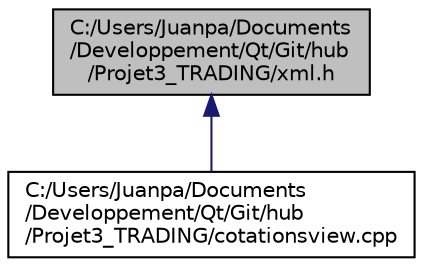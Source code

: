 digraph "C:/Users/Juanpa/Documents/Developpement/Qt/Git/hub/Projet3_TRADING/xml.h"
{
  edge [fontname="Helvetica",fontsize="10",labelfontname="Helvetica",labelfontsize="10"];
  node [fontname="Helvetica",fontsize="10",shape=record];
  Node1 [label="C:/Users/Juanpa/Documents\l/Developpement/Qt/Git/hub\l/Projet3_TRADING/xml.h",height=0.2,width=0.4,color="black", fillcolor="grey75", style="filled", fontcolor="black"];
  Node1 -> Node2 [dir="back",color="midnightblue",fontsize="10",style="solid",fontname="Helvetica"];
  Node2 [label="C:/Users/Juanpa/Documents\l/Developpement/Qt/Git/hub\l/Projet3_TRADING/cotationsview.cpp",height=0.2,width=0.4,color="black", fillcolor="white", style="filled",URL="$cotationsview_8cpp.html"];
}

